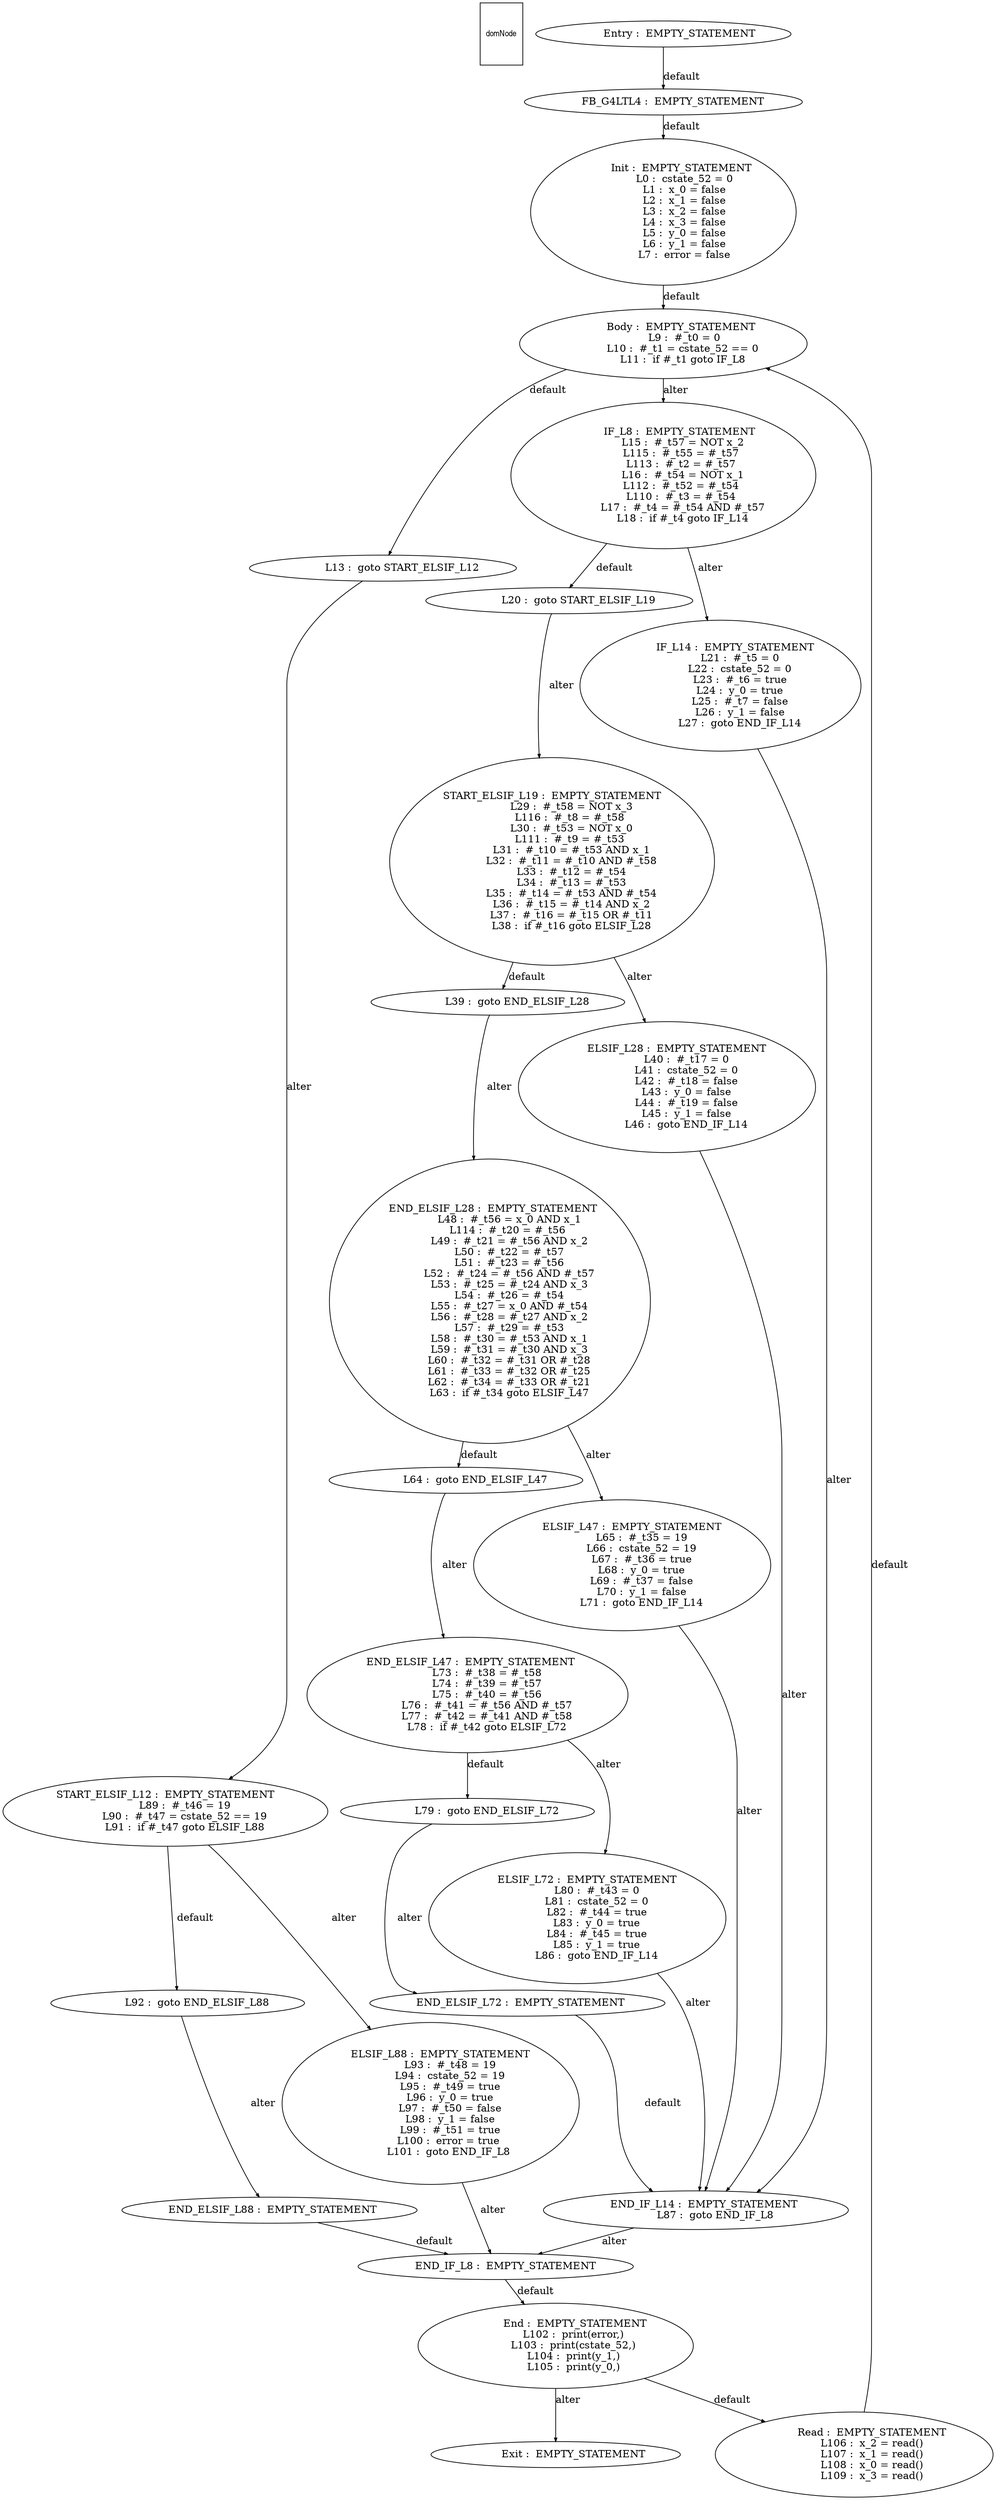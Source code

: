 digraph G {
  ranksep=.25;
  edge [arrowsize=.5]
  domNode [shape=rectangle, fontname="ArialNarrow",
        fontsize=12,  height=1.2];
  "      FB_G4LTL4 :  EMPTY_STATEMENT
"; "           Init :  EMPTY_STATEMENT
             L0 :  cstate_52 = 0
             L1 :  x_0 = false
             L2 :  x_1 = false
             L3 :  x_2 = false
             L4 :  x_3 = false
             L5 :  y_0 = false
             L6 :  y_1 = false
             L7 :  error = false
"; "           Body :  EMPTY_STATEMENT
             L9 :  #_t0 = 0
            L10 :  #_t1 = cstate_52 == 0
            L11 :  if #_t1 goto IF_L8
"; "            L13 :  goto START_ELSIF_L12
"; "          IF_L8 :  EMPTY_STATEMENT
            L15 :  #_t57 = NOT x_2
           L115 :  #_t55 = #_t57
           L113 :  #_t2 = #_t57
            L16 :  #_t54 = NOT x_1
           L112 :  #_t52 = #_t54
           L110 :  #_t3 = #_t54
            L17 :  #_t4 = #_t54 AND #_t57
            L18 :  if #_t4 goto IF_L14
"; "            L20 :  goto START_ELSIF_L19
"; "         IF_L14 :  EMPTY_STATEMENT
            L21 :  #_t5 = 0
            L22 :  cstate_52 = 0
            L23 :  #_t6 = true
            L24 :  y_0 = true
            L25 :  #_t7 = false
            L26 :  y_1 = false
            L27 :  goto END_IF_L14
"; "START_ELSIF_L19 :  EMPTY_STATEMENT
            L29 :  #_t58 = NOT x_3
           L116 :  #_t8 = #_t58
            L30 :  #_t53 = NOT x_0
           L111 :  #_t9 = #_t53
            L31 :  #_t10 = #_t53 AND x_1
            L32 :  #_t11 = #_t10 AND #_t58
            L33 :  #_t12 = #_t54
            L34 :  #_t13 = #_t53
            L35 :  #_t14 = #_t53 AND #_t54
            L36 :  #_t15 = #_t14 AND x_2
            L37 :  #_t16 = #_t15 OR #_t11
            L38 :  if #_t16 goto ELSIF_L28
"; "            L39 :  goto END_ELSIF_L28
"; "      ELSIF_L28 :  EMPTY_STATEMENT
            L40 :  #_t17 = 0
            L41 :  cstate_52 = 0
            L42 :  #_t18 = false
            L43 :  y_0 = false
            L44 :  #_t19 = false
            L45 :  y_1 = false
            L46 :  goto END_IF_L14
"; "  END_ELSIF_L28 :  EMPTY_STATEMENT
            L48 :  #_t56 = x_0 AND x_1
           L114 :  #_t20 = #_t56
            L49 :  #_t21 = #_t56 AND x_2
            L50 :  #_t22 = #_t57
            L51 :  #_t23 = #_t56
            L52 :  #_t24 = #_t56 AND #_t57
            L53 :  #_t25 = #_t24 AND x_3
            L54 :  #_t26 = #_t54
            L55 :  #_t27 = x_0 AND #_t54
            L56 :  #_t28 = #_t27 AND x_2
            L57 :  #_t29 = #_t53
            L58 :  #_t30 = #_t53 AND x_1
            L59 :  #_t31 = #_t30 AND x_3
            L60 :  #_t32 = #_t31 OR #_t28
            L61 :  #_t33 = #_t32 OR #_t25
            L62 :  #_t34 = #_t33 OR #_t21
            L63 :  if #_t34 goto ELSIF_L47
"; "            L64 :  goto END_ELSIF_L47
"; "      ELSIF_L47 :  EMPTY_STATEMENT
            L65 :  #_t35 = 19
            L66 :  cstate_52 = 19
            L67 :  #_t36 = true
            L68 :  y_0 = true
            L69 :  #_t37 = false
            L70 :  y_1 = false
            L71 :  goto END_IF_L14
"; "  END_ELSIF_L47 :  EMPTY_STATEMENT
            L73 :  #_t38 = #_t58
            L74 :  #_t39 = #_t57
            L75 :  #_t40 = #_t56
            L76 :  #_t41 = #_t56 AND #_t57
            L77 :  #_t42 = #_t41 AND #_t58
            L78 :  if #_t42 goto ELSIF_L72
"; "            L79 :  goto END_ELSIF_L72
"; "      ELSIF_L72 :  EMPTY_STATEMENT
            L80 :  #_t43 = 0
            L81 :  cstate_52 = 0
            L82 :  #_t44 = true
            L83 :  y_0 = true
            L84 :  #_t45 = true
            L85 :  y_1 = true
            L86 :  goto END_IF_L14
"; "  END_ELSIF_L72 :  EMPTY_STATEMENT
"; "     END_IF_L14 :  EMPTY_STATEMENT
            L87 :  goto END_IF_L8
"; "START_ELSIF_L12 :  EMPTY_STATEMENT
            L89 :  #_t46 = 19
            L90 :  #_t47 = cstate_52 == 19
            L91 :  if #_t47 goto ELSIF_L88
"; "            L92 :  goto END_ELSIF_L88
"; "      ELSIF_L88 :  EMPTY_STATEMENT
            L93 :  #_t48 = 19
            L94 :  cstate_52 = 19
            L95 :  #_t49 = true
            L96 :  y_0 = true
            L97 :  #_t50 = false
            L98 :  y_1 = false
            L99 :  #_t51 = true
           L100 :  error = true
           L101 :  goto END_IF_L8
"; "  END_ELSIF_L88 :  EMPTY_STATEMENT
"; "      END_IF_L8 :  EMPTY_STATEMENT
"; "          Entry :  EMPTY_STATEMENT
"; "            End :  EMPTY_STATEMENT
           L102 :  print(error,)
           L103 :  print(cstate_52,)
           L104 :  print(y_1,)
           L105 :  print(y_0,)
"; "           Exit :  EMPTY_STATEMENT
"; "           Read :  EMPTY_STATEMENT
           L106 :  x_2 = read()
           L107 :  x_1 = read()
           L108 :  x_0 = read()
           L109 :  x_3 = read()
"; 
  "      FB_G4LTL4 :  EMPTY_STATEMENT
" -> "           Init :  EMPTY_STATEMENT
             L0 :  cstate_52 = 0
             L1 :  x_0 = false
             L2 :  x_1 = false
             L3 :  x_2 = false
             L4 :  x_3 = false
             L5 :  y_0 = false
             L6 :  y_1 = false
             L7 :  error = false
"  [label="default"];
  "           Init :  EMPTY_STATEMENT
             L0 :  cstate_52 = 0
             L1 :  x_0 = false
             L2 :  x_1 = false
             L3 :  x_2 = false
             L4 :  x_3 = false
             L5 :  y_0 = false
             L6 :  y_1 = false
             L7 :  error = false
" -> "           Body :  EMPTY_STATEMENT
             L9 :  #_t0 = 0
            L10 :  #_t1 = cstate_52 == 0
            L11 :  if #_t1 goto IF_L8
"  [label="default"];
  "           Body :  EMPTY_STATEMENT
             L9 :  #_t0 = 0
            L10 :  #_t1 = cstate_52 == 0
            L11 :  if #_t1 goto IF_L8
" -> "            L13 :  goto START_ELSIF_L12
"  [label="default"];
  "           Body :  EMPTY_STATEMENT
             L9 :  #_t0 = 0
            L10 :  #_t1 = cstate_52 == 0
            L11 :  if #_t1 goto IF_L8
" -> "          IF_L8 :  EMPTY_STATEMENT
            L15 :  #_t57 = NOT x_2
           L115 :  #_t55 = #_t57
           L113 :  #_t2 = #_t57
            L16 :  #_t54 = NOT x_1
           L112 :  #_t52 = #_t54
           L110 :  #_t3 = #_t54
            L17 :  #_t4 = #_t54 AND #_t57
            L18 :  if #_t4 goto IF_L14
"  [label="alter"];
  "            L13 :  goto START_ELSIF_L12
" -> "START_ELSIF_L12 :  EMPTY_STATEMENT
            L89 :  #_t46 = 19
            L90 :  #_t47 = cstate_52 == 19
            L91 :  if #_t47 goto ELSIF_L88
"  [label="alter"];
  "          IF_L8 :  EMPTY_STATEMENT
            L15 :  #_t57 = NOT x_2
           L115 :  #_t55 = #_t57
           L113 :  #_t2 = #_t57
            L16 :  #_t54 = NOT x_1
           L112 :  #_t52 = #_t54
           L110 :  #_t3 = #_t54
            L17 :  #_t4 = #_t54 AND #_t57
            L18 :  if #_t4 goto IF_L14
" -> "            L20 :  goto START_ELSIF_L19
"  [label="default"];
  "          IF_L8 :  EMPTY_STATEMENT
            L15 :  #_t57 = NOT x_2
           L115 :  #_t55 = #_t57
           L113 :  #_t2 = #_t57
            L16 :  #_t54 = NOT x_1
           L112 :  #_t52 = #_t54
           L110 :  #_t3 = #_t54
            L17 :  #_t4 = #_t54 AND #_t57
            L18 :  if #_t4 goto IF_L14
" -> "         IF_L14 :  EMPTY_STATEMENT
            L21 :  #_t5 = 0
            L22 :  cstate_52 = 0
            L23 :  #_t6 = true
            L24 :  y_0 = true
            L25 :  #_t7 = false
            L26 :  y_1 = false
            L27 :  goto END_IF_L14
"  [label="alter"];
  "            L20 :  goto START_ELSIF_L19
" -> "START_ELSIF_L19 :  EMPTY_STATEMENT
            L29 :  #_t58 = NOT x_3
           L116 :  #_t8 = #_t58
            L30 :  #_t53 = NOT x_0
           L111 :  #_t9 = #_t53
            L31 :  #_t10 = #_t53 AND x_1
            L32 :  #_t11 = #_t10 AND #_t58
            L33 :  #_t12 = #_t54
            L34 :  #_t13 = #_t53
            L35 :  #_t14 = #_t53 AND #_t54
            L36 :  #_t15 = #_t14 AND x_2
            L37 :  #_t16 = #_t15 OR #_t11
            L38 :  if #_t16 goto ELSIF_L28
"  [label="alter"];
  "         IF_L14 :  EMPTY_STATEMENT
            L21 :  #_t5 = 0
            L22 :  cstate_52 = 0
            L23 :  #_t6 = true
            L24 :  y_0 = true
            L25 :  #_t7 = false
            L26 :  y_1 = false
            L27 :  goto END_IF_L14
" -> "     END_IF_L14 :  EMPTY_STATEMENT
            L87 :  goto END_IF_L8
"  [label="alter"];
  "START_ELSIF_L19 :  EMPTY_STATEMENT
            L29 :  #_t58 = NOT x_3
           L116 :  #_t8 = #_t58
            L30 :  #_t53 = NOT x_0
           L111 :  #_t9 = #_t53
            L31 :  #_t10 = #_t53 AND x_1
            L32 :  #_t11 = #_t10 AND #_t58
            L33 :  #_t12 = #_t54
            L34 :  #_t13 = #_t53
            L35 :  #_t14 = #_t53 AND #_t54
            L36 :  #_t15 = #_t14 AND x_2
            L37 :  #_t16 = #_t15 OR #_t11
            L38 :  if #_t16 goto ELSIF_L28
" -> "            L39 :  goto END_ELSIF_L28
"  [label="default"];
  "START_ELSIF_L19 :  EMPTY_STATEMENT
            L29 :  #_t58 = NOT x_3
           L116 :  #_t8 = #_t58
            L30 :  #_t53 = NOT x_0
           L111 :  #_t9 = #_t53
            L31 :  #_t10 = #_t53 AND x_1
            L32 :  #_t11 = #_t10 AND #_t58
            L33 :  #_t12 = #_t54
            L34 :  #_t13 = #_t53
            L35 :  #_t14 = #_t53 AND #_t54
            L36 :  #_t15 = #_t14 AND x_2
            L37 :  #_t16 = #_t15 OR #_t11
            L38 :  if #_t16 goto ELSIF_L28
" -> "      ELSIF_L28 :  EMPTY_STATEMENT
            L40 :  #_t17 = 0
            L41 :  cstate_52 = 0
            L42 :  #_t18 = false
            L43 :  y_0 = false
            L44 :  #_t19 = false
            L45 :  y_1 = false
            L46 :  goto END_IF_L14
"  [label="alter"];
  "            L39 :  goto END_ELSIF_L28
" -> "  END_ELSIF_L28 :  EMPTY_STATEMENT
            L48 :  #_t56 = x_0 AND x_1
           L114 :  #_t20 = #_t56
            L49 :  #_t21 = #_t56 AND x_2
            L50 :  #_t22 = #_t57
            L51 :  #_t23 = #_t56
            L52 :  #_t24 = #_t56 AND #_t57
            L53 :  #_t25 = #_t24 AND x_3
            L54 :  #_t26 = #_t54
            L55 :  #_t27 = x_0 AND #_t54
            L56 :  #_t28 = #_t27 AND x_2
            L57 :  #_t29 = #_t53
            L58 :  #_t30 = #_t53 AND x_1
            L59 :  #_t31 = #_t30 AND x_3
            L60 :  #_t32 = #_t31 OR #_t28
            L61 :  #_t33 = #_t32 OR #_t25
            L62 :  #_t34 = #_t33 OR #_t21
            L63 :  if #_t34 goto ELSIF_L47
"  [label="alter"];
  "      ELSIF_L28 :  EMPTY_STATEMENT
            L40 :  #_t17 = 0
            L41 :  cstate_52 = 0
            L42 :  #_t18 = false
            L43 :  y_0 = false
            L44 :  #_t19 = false
            L45 :  y_1 = false
            L46 :  goto END_IF_L14
" -> "     END_IF_L14 :  EMPTY_STATEMENT
            L87 :  goto END_IF_L8
"  [label="alter"];
  "  END_ELSIF_L28 :  EMPTY_STATEMENT
            L48 :  #_t56 = x_0 AND x_1
           L114 :  #_t20 = #_t56
            L49 :  #_t21 = #_t56 AND x_2
            L50 :  #_t22 = #_t57
            L51 :  #_t23 = #_t56
            L52 :  #_t24 = #_t56 AND #_t57
            L53 :  #_t25 = #_t24 AND x_3
            L54 :  #_t26 = #_t54
            L55 :  #_t27 = x_0 AND #_t54
            L56 :  #_t28 = #_t27 AND x_2
            L57 :  #_t29 = #_t53
            L58 :  #_t30 = #_t53 AND x_1
            L59 :  #_t31 = #_t30 AND x_3
            L60 :  #_t32 = #_t31 OR #_t28
            L61 :  #_t33 = #_t32 OR #_t25
            L62 :  #_t34 = #_t33 OR #_t21
            L63 :  if #_t34 goto ELSIF_L47
" -> "            L64 :  goto END_ELSIF_L47
"  [label="default"];
  "  END_ELSIF_L28 :  EMPTY_STATEMENT
            L48 :  #_t56 = x_0 AND x_1
           L114 :  #_t20 = #_t56
            L49 :  #_t21 = #_t56 AND x_2
            L50 :  #_t22 = #_t57
            L51 :  #_t23 = #_t56
            L52 :  #_t24 = #_t56 AND #_t57
            L53 :  #_t25 = #_t24 AND x_3
            L54 :  #_t26 = #_t54
            L55 :  #_t27 = x_0 AND #_t54
            L56 :  #_t28 = #_t27 AND x_2
            L57 :  #_t29 = #_t53
            L58 :  #_t30 = #_t53 AND x_1
            L59 :  #_t31 = #_t30 AND x_3
            L60 :  #_t32 = #_t31 OR #_t28
            L61 :  #_t33 = #_t32 OR #_t25
            L62 :  #_t34 = #_t33 OR #_t21
            L63 :  if #_t34 goto ELSIF_L47
" -> "      ELSIF_L47 :  EMPTY_STATEMENT
            L65 :  #_t35 = 19
            L66 :  cstate_52 = 19
            L67 :  #_t36 = true
            L68 :  y_0 = true
            L69 :  #_t37 = false
            L70 :  y_1 = false
            L71 :  goto END_IF_L14
"  [label="alter"];
  "            L64 :  goto END_ELSIF_L47
" -> "  END_ELSIF_L47 :  EMPTY_STATEMENT
            L73 :  #_t38 = #_t58
            L74 :  #_t39 = #_t57
            L75 :  #_t40 = #_t56
            L76 :  #_t41 = #_t56 AND #_t57
            L77 :  #_t42 = #_t41 AND #_t58
            L78 :  if #_t42 goto ELSIF_L72
"  [label="alter"];
  "      ELSIF_L47 :  EMPTY_STATEMENT
            L65 :  #_t35 = 19
            L66 :  cstate_52 = 19
            L67 :  #_t36 = true
            L68 :  y_0 = true
            L69 :  #_t37 = false
            L70 :  y_1 = false
            L71 :  goto END_IF_L14
" -> "     END_IF_L14 :  EMPTY_STATEMENT
            L87 :  goto END_IF_L8
"  [label="alter"];
  "  END_ELSIF_L47 :  EMPTY_STATEMENT
            L73 :  #_t38 = #_t58
            L74 :  #_t39 = #_t57
            L75 :  #_t40 = #_t56
            L76 :  #_t41 = #_t56 AND #_t57
            L77 :  #_t42 = #_t41 AND #_t58
            L78 :  if #_t42 goto ELSIF_L72
" -> "            L79 :  goto END_ELSIF_L72
"  [label="default"];
  "  END_ELSIF_L47 :  EMPTY_STATEMENT
            L73 :  #_t38 = #_t58
            L74 :  #_t39 = #_t57
            L75 :  #_t40 = #_t56
            L76 :  #_t41 = #_t56 AND #_t57
            L77 :  #_t42 = #_t41 AND #_t58
            L78 :  if #_t42 goto ELSIF_L72
" -> "      ELSIF_L72 :  EMPTY_STATEMENT
            L80 :  #_t43 = 0
            L81 :  cstate_52 = 0
            L82 :  #_t44 = true
            L83 :  y_0 = true
            L84 :  #_t45 = true
            L85 :  y_1 = true
            L86 :  goto END_IF_L14
"  [label="alter"];
  "            L79 :  goto END_ELSIF_L72
" -> "  END_ELSIF_L72 :  EMPTY_STATEMENT
"  [label="alter"];
  "      ELSIF_L72 :  EMPTY_STATEMENT
            L80 :  #_t43 = 0
            L81 :  cstate_52 = 0
            L82 :  #_t44 = true
            L83 :  y_0 = true
            L84 :  #_t45 = true
            L85 :  y_1 = true
            L86 :  goto END_IF_L14
" -> "     END_IF_L14 :  EMPTY_STATEMENT
            L87 :  goto END_IF_L8
"  [label="alter"];
  "  END_ELSIF_L72 :  EMPTY_STATEMENT
" -> "     END_IF_L14 :  EMPTY_STATEMENT
            L87 :  goto END_IF_L8
"  [label="default"];
  "     END_IF_L14 :  EMPTY_STATEMENT
            L87 :  goto END_IF_L8
" -> "      END_IF_L8 :  EMPTY_STATEMENT
"  [label="alter"];
  "START_ELSIF_L12 :  EMPTY_STATEMENT
            L89 :  #_t46 = 19
            L90 :  #_t47 = cstate_52 == 19
            L91 :  if #_t47 goto ELSIF_L88
" -> "            L92 :  goto END_ELSIF_L88
"  [label="default"];
  "START_ELSIF_L12 :  EMPTY_STATEMENT
            L89 :  #_t46 = 19
            L90 :  #_t47 = cstate_52 == 19
            L91 :  if #_t47 goto ELSIF_L88
" -> "      ELSIF_L88 :  EMPTY_STATEMENT
            L93 :  #_t48 = 19
            L94 :  cstate_52 = 19
            L95 :  #_t49 = true
            L96 :  y_0 = true
            L97 :  #_t50 = false
            L98 :  y_1 = false
            L99 :  #_t51 = true
           L100 :  error = true
           L101 :  goto END_IF_L8
"  [label="alter"];
  "            L92 :  goto END_ELSIF_L88
" -> "  END_ELSIF_L88 :  EMPTY_STATEMENT
"  [label="alter"];
  "      ELSIF_L88 :  EMPTY_STATEMENT
            L93 :  #_t48 = 19
            L94 :  cstate_52 = 19
            L95 :  #_t49 = true
            L96 :  y_0 = true
            L97 :  #_t50 = false
            L98 :  y_1 = false
            L99 :  #_t51 = true
           L100 :  error = true
           L101 :  goto END_IF_L8
" -> "      END_IF_L8 :  EMPTY_STATEMENT
"  [label="alter"];
  "  END_ELSIF_L88 :  EMPTY_STATEMENT
" -> "      END_IF_L8 :  EMPTY_STATEMENT
"  [label="default"];
  "      END_IF_L8 :  EMPTY_STATEMENT
" -> "            End :  EMPTY_STATEMENT
           L102 :  print(error,)
           L103 :  print(cstate_52,)
           L104 :  print(y_1,)
           L105 :  print(y_0,)
"  [label="default"];
  "          Entry :  EMPTY_STATEMENT
" -> "      FB_G4LTL4 :  EMPTY_STATEMENT
"  [label="default"];
  "            End :  EMPTY_STATEMENT
           L102 :  print(error,)
           L103 :  print(cstate_52,)
           L104 :  print(y_1,)
           L105 :  print(y_0,)
" -> "           Read :  EMPTY_STATEMENT
           L106 :  x_2 = read()
           L107 :  x_1 = read()
           L108 :  x_0 = read()
           L109 :  x_3 = read()
"  [label="default"];
  "            End :  EMPTY_STATEMENT
           L102 :  print(error,)
           L103 :  print(cstate_52,)
           L104 :  print(y_1,)
           L105 :  print(y_0,)
" -> "           Exit :  EMPTY_STATEMENT
"  [label="alter"];
  "           Read :  EMPTY_STATEMENT
           L106 :  x_2 = read()
           L107 :  x_1 = read()
           L108 :  x_0 = read()
           L109 :  x_3 = read()
" -> "           Body :  EMPTY_STATEMENT
             L9 :  #_t0 = 0
            L10 :  #_t1 = cstate_52 == 0
            L11 :  if #_t1 goto IF_L8
"  [label="default"];
}
